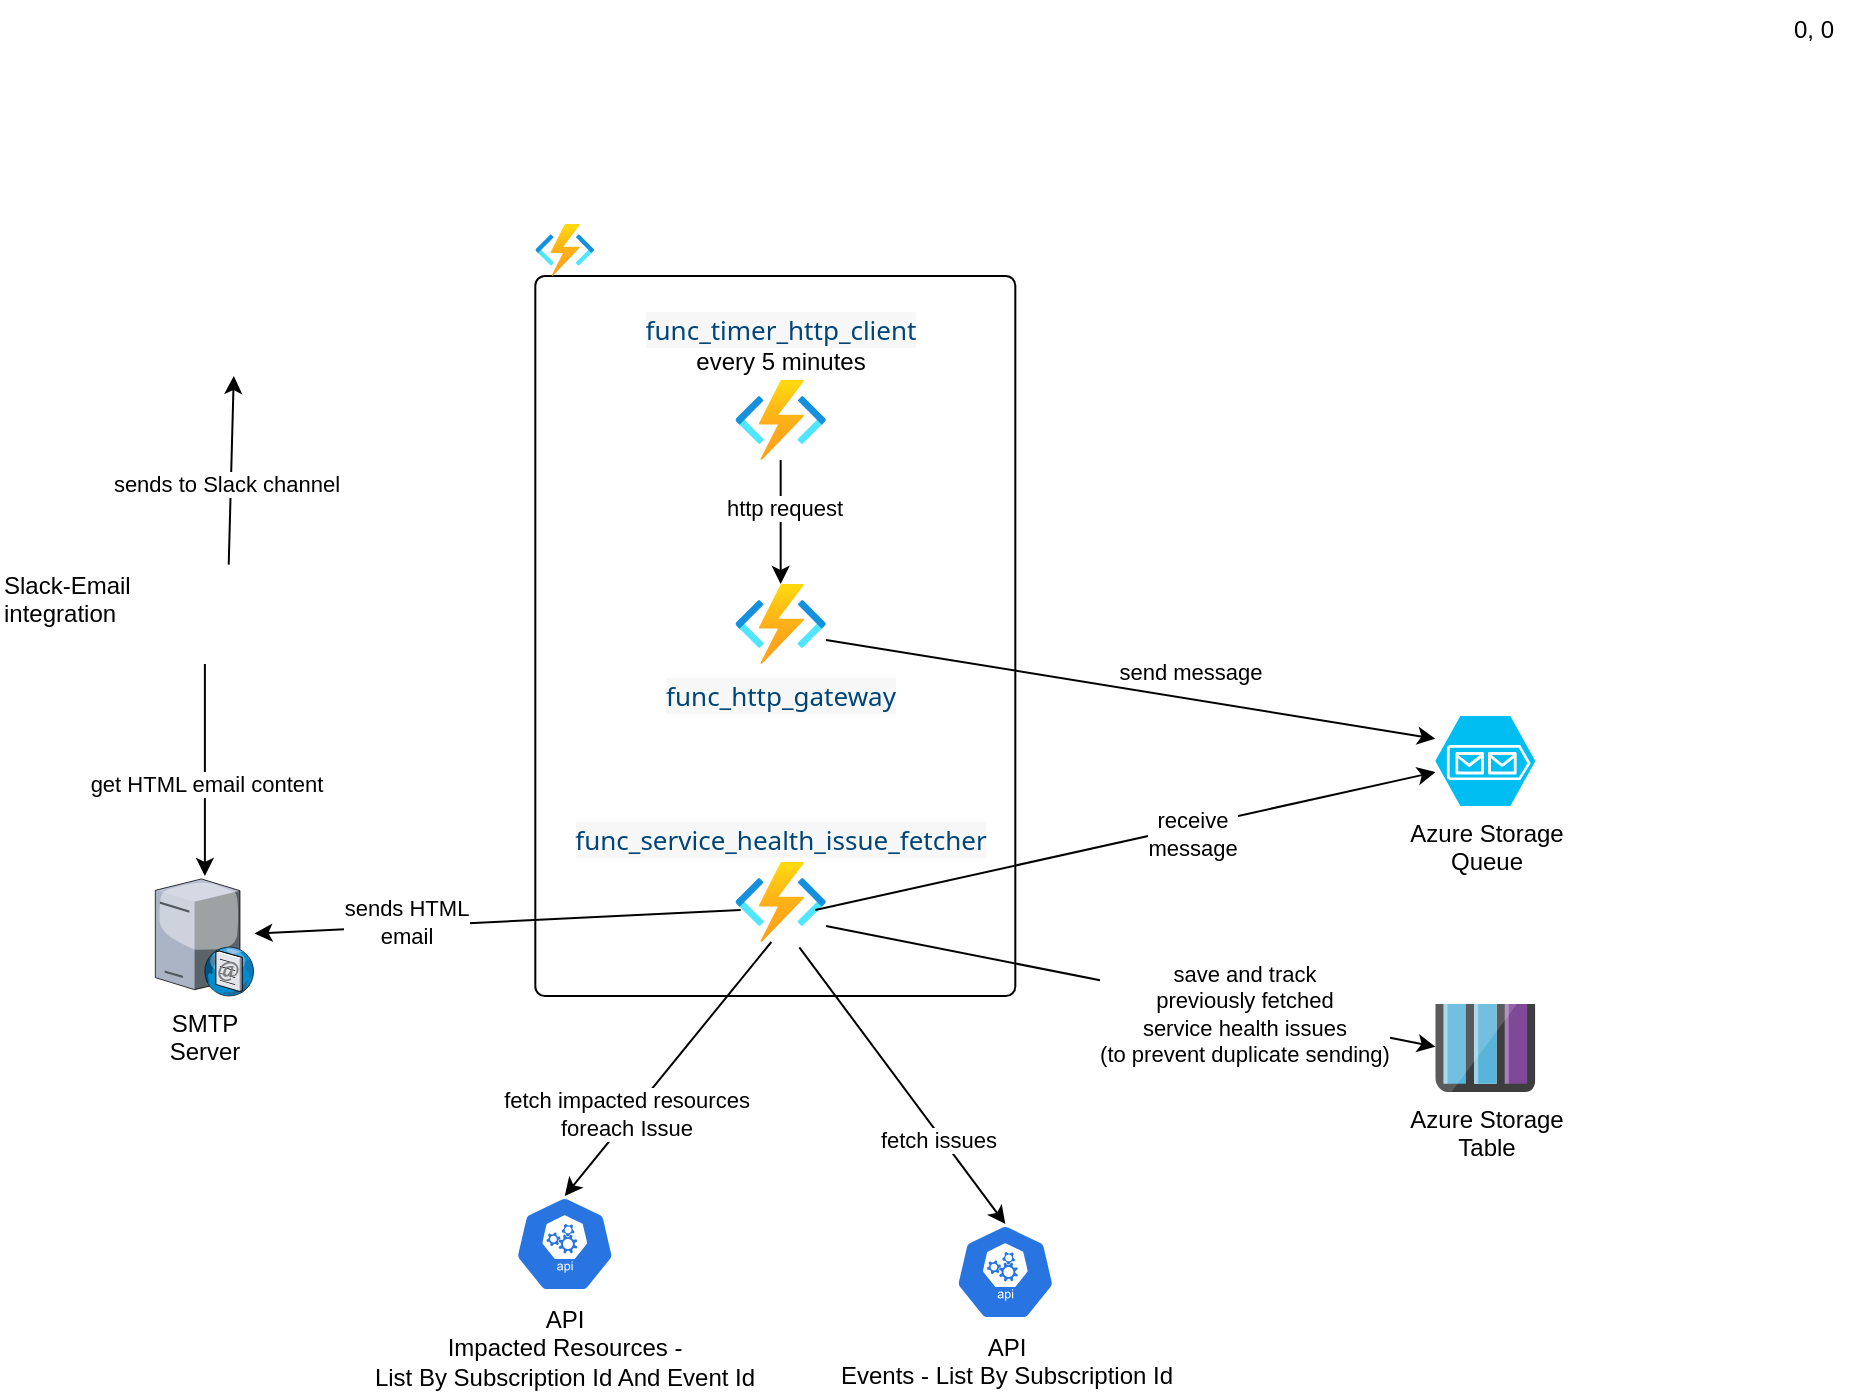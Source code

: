 <mxfile version="22.1.2" type="device">
  <diagram name="Page-1" id="G8UrM7M67HIisbb6Z9TN">
    <mxGraphModel dx="1966" dy="828" grid="0" gridSize="10" guides="1" tooltips="1" connect="1" arrows="1" fold="1" page="1" pageScale="1" pageWidth="850" pageHeight="1100" math="0" shadow="0">
      <root>
        <mxCell id="0" />
        <mxCell id="1" parent="0" />
        <mxCell id="Y3nDfySXwRAaGiWAtd1p-7" value="" style="rounded=1;whiteSpace=wrap;html=1;fillColor=none;shadow=0;glass=1;arcSize=2;" vertex="1" parent="1">
          <mxGeometry x="-541.34" y="222" width="240" height="360" as="geometry" />
        </mxCell>
        <mxCell id="WxOFqhejSJ8d4apdW_I4-80" value="0, 0" style="text;html=1;strokeColor=none;fillColor=none;align=center;verticalAlign=middle;whiteSpace=wrap;rounded=0;" parent="1" vertex="1">
          <mxGeometry x="67.66" y="84" width="60" height="30" as="geometry" />
        </mxCell>
        <mxCell id="Y3nDfySXwRAaGiWAtd1p-1" value="&lt;a style=&quot;font-family: &amp;quot;Segoe UI&amp;quot;, &amp;quot;Segoe UI Web (West European)&amp;quot;, &amp;quot;Segoe UI&amp;quot;, -apple-system, BlinkMacSystemFont, Roboto, &amp;quot;Helvetica Neue&amp;quot;, sans-serif; -webkit-font-smoothing: antialiased; font-size: 13px; color: rgb(0, 69, 120); outline: none; text-decoration-line: none; line-height: 18px; text-align: left; background-color: rgb(247, 247, 247);&quot; class=&quot;ms-Link root-308&quot; href=&quot;https://portal.azure.com/#blade/WebsitesExtension/FunctionTabMenuBlade/resourceId/%2Fsubscriptions%2Fd8732e82-febd-4b92-b1ed-8fbce80a9ad8%2FresourceGroups%2Frg-service-health-devtest%2Fproviders%2FMicrosoft.Web%2Fsites%2Ffunc-service-health-integrator%2Ffunctions%2Ffunc_http_gateway&quot;&gt;func_http_gateway&lt;/a&gt;" style="image;aspect=fixed;html=1;points=[];align=center;fontSize=12;image=img/lib/azure2/compute/Function_Apps.svg;" vertex="1" parent="1">
          <mxGeometry x="-441.34" y="376" width="45.34" height="40" as="geometry" />
        </mxCell>
        <mxCell id="Y3nDfySXwRAaGiWAtd1p-2" value="API&lt;br&gt;Events - List By Subscription Id" style="sketch=0;html=1;dashed=0;whitespace=wrap;fillColor=#2875E2;strokeColor=#ffffff;points=[[0.005,0.63,0],[0.1,0.2,0],[0.9,0.2,0],[0.5,0,0],[0.995,0.63,0],[0.72,0.99,0],[0.5,1,0],[0.28,0.99,0]];verticalLabelPosition=bottom;align=center;verticalAlign=top;shape=mxgraph.kubernetes.icon;prIcon=api" vertex="1" parent="1">
          <mxGeometry x="-331.34" y="696" width="50" height="48" as="geometry" />
        </mxCell>
        <mxCell id="Y3nDfySXwRAaGiWAtd1p-3" value="&lt;a style=&quot;font-family: &amp;quot;Segoe UI&amp;quot;, &amp;quot;Segoe UI Web (West European)&amp;quot;, &amp;quot;Segoe UI&amp;quot;, -apple-system, BlinkMacSystemFont, Roboto, &amp;quot;Helvetica Neue&amp;quot;, sans-serif; -webkit-font-smoothing: antialiased; font-size: 13px; color: rgb(0, 69, 120); outline: none; text-decoration-line: none; line-height: 18px; text-align: left; background-color: rgb(247, 247, 247);&quot; class=&quot;ms-Link root-308&quot; href=&quot;https://portal.azure.com/#blade/WebsitesExtension/FunctionTabMenuBlade/resourceId/%2Fsubscriptions%2Fd8732e82-febd-4b92-b1ed-8fbce80a9ad8%2FresourceGroups%2Frg-service-health-devtest%2Fproviders%2FMicrosoft.Web%2Fsites%2Ffunc-service-health-integrator%2Ffunctions%2Ffunc_service_health_issue_fetcher&quot;&gt;func_service_health_issue_fetcher&lt;/a&gt;" style="image;aspect=fixed;html=1;points=[];align=center;fontSize=12;image=img/lib/azure2/compute/Function_Apps.svg;labelPosition=center;verticalLabelPosition=top;verticalAlign=bottom;" vertex="1" parent="1">
          <mxGeometry x="-441.34" y="515" width="45.34" height="40" as="geometry" />
        </mxCell>
        <mxCell id="Y3nDfySXwRAaGiWAtd1p-5" value="&lt;a style=&quot;font-family: &amp;quot;Segoe UI&amp;quot;, &amp;quot;Segoe UI Web (West European)&amp;quot;, &amp;quot;Segoe UI&amp;quot;, -apple-system, BlinkMacSystemFont, Roboto, &amp;quot;Helvetica Neue&amp;quot;, sans-serif; -webkit-font-smoothing: antialiased; font-size: 13px; color: rgb(0, 69, 120); outline: none; text-decoration-line: none; line-height: 18px; text-align: left; background-color: rgb(247, 247, 247);&quot; tabindex=&quot;-1&quot; class=&quot;ms-Link root-308&quot; href=&quot;https://portal.azure.com/#blade/WebsitesExtension/FunctionTabMenuBlade/resourceId/%2Fsubscriptions%2Fd8732e82-febd-4b92-b1ed-8fbce80a9ad8%2FresourceGroups%2Frg-service-health-devtest%2Fproviders%2FMicrosoft.Web%2Fsites%2Ffunc-service-health-integrator%2Ffunctions%2Ffunc_timer_http_client&quot;&gt;func_timer_http_client&lt;/a&gt;&lt;br&gt;every 5 minutes" style="image;aspect=fixed;html=1;points=[];align=center;fontSize=12;image=img/lib/azure2/compute/Function_Apps.svg;labelPosition=center;verticalLabelPosition=top;verticalAlign=bottom;" vertex="1" parent="1">
          <mxGeometry x="-441.34" y="274" width="45.34" height="40" as="geometry" />
        </mxCell>
        <mxCell id="Y3nDfySXwRAaGiWAtd1p-6" value="API&lt;br&gt;Impacted Resources -&lt;br&gt;List By Subscription Id And Event Id" style="sketch=0;html=1;dashed=0;whitespace=wrap;fillColor=#2875E2;strokeColor=#ffffff;points=[[0.005,0.63,0],[0.1,0.2,0],[0.9,0.2,0],[0.5,0,0],[0.995,0.63,0],[0.72,0.99,0],[0.5,1,0],[0.28,0.99,0]];verticalLabelPosition=bottom;align=center;verticalAlign=top;shape=mxgraph.kubernetes.icon;prIcon=api" vertex="1" parent="1">
          <mxGeometry x="-551.61" y="682" width="50" height="48" as="geometry" />
        </mxCell>
        <mxCell id="Y3nDfySXwRAaGiWAtd1p-8" value="" style="image;aspect=fixed;html=1;points=[];align=center;fontSize=12;image=img/lib/azure2/compute/Function_Apps.svg;" vertex="1" parent="1">
          <mxGeometry x="-541.34" y="196" width="29.47" height="26" as="geometry" />
        </mxCell>
        <mxCell id="Y3nDfySXwRAaGiWAtd1p-9" style="edgeStyle=orthogonalEdgeStyle;rounded=0;orthogonalLoop=1;jettySize=auto;html=1;" edge="1" parent="1" source="Y3nDfySXwRAaGiWAtd1p-5" target="Y3nDfySXwRAaGiWAtd1p-1">
          <mxGeometry relative="1" as="geometry" />
        </mxCell>
        <mxCell id="Y3nDfySXwRAaGiWAtd1p-41" value="http request" style="edgeLabel;html=1;align=center;verticalAlign=middle;resizable=0;points=[];" vertex="1" connectable="0" parent="Y3nDfySXwRAaGiWAtd1p-9">
          <mxGeometry x="-0.192" y="1" relative="1" as="geometry">
            <mxPoint y="-1" as="offset" />
          </mxGeometry>
        </mxCell>
        <mxCell id="Y3nDfySXwRAaGiWAtd1p-10" value="Azure Storage&lt;br&gt;Queue" style="verticalLabelPosition=bottom;html=1;verticalAlign=top;align=center;strokeColor=none;fillColor=#00BEF2;shape=mxgraph.azure.storage_queue;" vertex="1" parent="1">
          <mxGeometry x="-91.34" y="442" width="50" height="45" as="geometry" />
        </mxCell>
        <mxCell id="Y3nDfySXwRAaGiWAtd1p-11" value="Azure Storage&lt;br&gt;Table" style="image;sketch=0;aspect=fixed;html=1;points=[];align=center;fontSize=12;image=img/lib/mscae/Queues_Storage.svg;" vertex="1" parent="1">
          <mxGeometry x="-91.34" y="586" width="50" height="44" as="geometry" />
        </mxCell>
        <mxCell id="Y3nDfySXwRAaGiWAtd1p-14" value="" style="endArrow=classic;html=1;rounded=0;entryX=0;entryY=0.252;entryDx=0;entryDy=0;entryPerimeter=0;exitX=1;exitY=0.7;exitDx=0;exitDy=0;exitPerimeter=0;" edge="1" parent="1" source="Y3nDfySXwRAaGiWAtd1p-1" target="Y3nDfySXwRAaGiWAtd1p-10">
          <mxGeometry width="50" height="50" relative="1" as="geometry">
            <mxPoint x="-331.34" y="502" as="sourcePoint" />
            <mxPoint x="-281.34" y="452" as="targetPoint" />
          </mxGeometry>
        </mxCell>
        <mxCell id="Y3nDfySXwRAaGiWAtd1p-15" value="send message" style="edgeLabel;html=1;align=center;verticalAlign=middle;resizable=0;points=[];" vertex="1" connectable="0" parent="Y3nDfySXwRAaGiWAtd1p-14">
          <mxGeometry x="0.248" y="-1" relative="1" as="geometry">
            <mxPoint x="-8" y="-16" as="offset" />
          </mxGeometry>
        </mxCell>
        <mxCell id="Y3nDfySXwRAaGiWAtd1p-16" value="" style="endArrow=classic;html=1;rounded=0;exitX=0.882;exitY=0.6;exitDx=0;exitDy=0;exitPerimeter=0;" edge="1" parent="1" source="Y3nDfySXwRAaGiWAtd1p-3" target="Y3nDfySXwRAaGiWAtd1p-10">
          <mxGeometry width="50" height="50" relative="1" as="geometry">
            <mxPoint x="-386.34" y="430" as="sourcePoint" />
            <mxPoint x="-201.34" y="473" as="targetPoint" />
          </mxGeometry>
        </mxCell>
        <mxCell id="Y3nDfySXwRAaGiWAtd1p-20" value="receive&lt;br&gt;message" style="edgeLabel;html=1;align=center;verticalAlign=middle;resizable=0;points=[];" vertex="1" connectable="0" parent="Y3nDfySXwRAaGiWAtd1p-16">
          <mxGeometry x="0.472" y="2" relative="1" as="geometry">
            <mxPoint x="-39" y="14" as="offset" />
          </mxGeometry>
        </mxCell>
        <mxCell id="Y3nDfySXwRAaGiWAtd1p-21" value="" style="endArrow=classic;html=1;rounded=0;exitX=1;exitY=0.8;exitDx=0;exitDy=0;exitPerimeter=0;entryX=0;entryY=0.485;entryDx=0;entryDy=0;entryPerimeter=0;" edge="1" parent="1" source="Y3nDfySXwRAaGiWAtd1p-3" target="Y3nDfySXwRAaGiWAtd1p-11">
          <mxGeometry width="50" height="50" relative="1" as="geometry">
            <mxPoint x="-391.34" y="556" as="sourcePoint" />
            <mxPoint x="-201.34" y="493" as="targetPoint" />
          </mxGeometry>
        </mxCell>
        <mxCell id="Y3nDfySXwRAaGiWAtd1p-23" value="save and track&lt;br&gt;previously fetched&lt;br&gt;service health issues&lt;br&gt;(to prevent duplicate sending)" style="edgeLabel;html=1;align=center;verticalAlign=middle;resizable=0;points=[];" vertex="1" connectable="0" parent="Y3nDfySXwRAaGiWAtd1p-21">
          <mxGeometry x="0.376" y="-2" relative="1" as="geometry">
            <mxPoint as="offset" />
          </mxGeometry>
        </mxCell>
        <mxCell id="Y3nDfySXwRAaGiWAtd1p-24" value="" style="endArrow=classic;html=1;rounded=0;exitX=0.397;exitY=1;exitDx=0;exitDy=0;exitPerimeter=0;entryX=0.5;entryY=0;entryDx=0;entryDy=0;entryPerimeter=0;" edge="1" parent="1" source="Y3nDfySXwRAaGiWAtd1p-3" target="Y3nDfySXwRAaGiWAtd1p-6">
          <mxGeometry width="50" height="50" relative="1" as="geometry">
            <mxPoint x="-386.34" y="564" as="sourcePoint" />
            <mxPoint x="-141.34" y="605" as="targetPoint" />
          </mxGeometry>
        </mxCell>
        <mxCell id="Y3nDfySXwRAaGiWAtd1p-25" value="fetch impacted resources&lt;br&gt;foreach Issue" style="edgeLabel;html=1;align=center;verticalAlign=middle;resizable=0;points=[];" vertex="1" connectable="0" parent="Y3nDfySXwRAaGiWAtd1p-24">
          <mxGeometry x="0.376" y="-2" relative="1" as="geometry">
            <mxPoint as="offset" />
          </mxGeometry>
        </mxCell>
        <mxCell id="Y3nDfySXwRAaGiWAtd1p-26" value="" style="endArrow=classic;html=1;rounded=0;exitX=0.706;exitY=1.067;exitDx=0;exitDy=0;exitPerimeter=0;entryX=0.5;entryY=0;entryDx=0;entryDy=0;entryPerimeter=0;" edge="1" parent="1" source="Y3nDfySXwRAaGiWAtd1p-3" target="Y3nDfySXwRAaGiWAtd1p-2">
          <mxGeometry width="50" height="50" relative="1" as="geometry">
            <mxPoint x="-413.34" y="572" as="sourcePoint" />
            <mxPoint x="-501.34" y="692" as="targetPoint" />
          </mxGeometry>
        </mxCell>
        <mxCell id="Y3nDfySXwRAaGiWAtd1p-27" value="fetch issues" style="edgeLabel;html=1;align=center;verticalAlign=middle;resizable=0;points=[];" vertex="1" connectable="0" parent="Y3nDfySXwRAaGiWAtd1p-26">
          <mxGeometry x="0.376" y="-2" relative="1" as="geometry">
            <mxPoint as="offset" />
          </mxGeometry>
        </mxCell>
        <mxCell id="Y3nDfySXwRAaGiWAtd1p-28" value="SMTP&lt;br&gt;Server" style="verticalLabelPosition=bottom;sketch=0;aspect=fixed;html=1;verticalAlign=top;strokeColor=none;align=center;outlineConnect=0;shape=mxgraph.citrix.smtp_server;" vertex="1" parent="1">
          <mxGeometry x="-731.34" y="522" width="49.57" height="60" as="geometry" />
        </mxCell>
        <mxCell id="Y3nDfySXwRAaGiWAtd1p-29" value="" style="endArrow=classic;html=1;rounded=0;exitX=0.059;exitY=0.6;exitDx=0;exitDy=0;exitPerimeter=0;" edge="1" parent="1" source="Y3nDfySXwRAaGiWAtd1p-3" target="Y3nDfySXwRAaGiWAtd1p-28">
          <mxGeometry width="50" height="50" relative="1" as="geometry">
            <mxPoint x="-413.34" y="572" as="sourcePoint" />
            <mxPoint x="-516.34" y="692" as="targetPoint" />
          </mxGeometry>
        </mxCell>
        <mxCell id="Y3nDfySXwRAaGiWAtd1p-30" value="sends HTML&lt;br&gt;email" style="edgeLabel;html=1;align=center;verticalAlign=middle;resizable=0;points=[];" vertex="1" connectable="0" parent="Y3nDfySXwRAaGiWAtd1p-29">
          <mxGeometry x="0.376" y="-2" relative="1" as="geometry">
            <mxPoint as="offset" />
          </mxGeometry>
        </mxCell>
        <mxCell id="Y3nDfySXwRAaGiWAtd1p-32" value="" style="endArrow=classic;html=1;rounded=0;exitX=0.5;exitY=1;exitDx=0;exitDy=0;" edge="1" parent="1" source="Y3nDfySXwRAaGiWAtd1p-31" target="Y3nDfySXwRAaGiWAtd1p-28">
          <mxGeometry width="50" height="50" relative="1" as="geometry">
            <mxPoint x="-428.34" y="556" as="sourcePoint" />
            <mxPoint x="-671.34" y="561" as="targetPoint" />
          </mxGeometry>
        </mxCell>
        <mxCell id="Y3nDfySXwRAaGiWAtd1p-33" value="get HTML email content" style="edgeLabel;html=1;align=center;verticalAlign=middle;resizable=0;points=[];" vertex="1" connectable="0" parent="Y3nDfySXwRAaGiWAtd1p-32">
          <mxGeometry x="0.376" y="-2" relative="1" as="geometry">
            <mxPoint x="2" y="-13" as="offset" />
          </mxGeometry>
        </mxCell>
        <mxCell id="Y3nDfySXwRAaGiWAtd1p-34" value="" style="shape=image;verticalLabelPosition=bottom;labelBackgroundColor=default;verticalAlign=top;aspect=fixed;imageAspect=0;image=https://d34u8crftukxnk.cloudfront.net/slackpress/prod/sites/6/EDU-Channels-hero%402x.jpg;" vertex="1" parent="1">
          <mxGeometry x="-722.11" y="212" width="60" height="60" as="geometry" />
        </mxCell>
        <mxCell id="Y3nDfySXwRAaGiWAtd1p-35" value="" style="endArrow=classic;html=1;rounded=0;exitX=0.634;exitY=0.006;exitDx=0;exitDy=0;entryX=0.5;entryY=1;entryDx=0;entryDy=0;exitPerimeter=0;" edge="1" parent="1" source="Y3nDfySXwRAaGiWAtd1p-31" target="Y3nDfySXwRAaGiWAtd1p-34">
          <mxGeometry width="50" height="50" relative="1" as="geometry">
            <mxPoint x="-696.34" y="426" as="sourcePoint" />
            <mxPoint x="-696.34" y="532" as="targetPoint" />
          </mxGeometry>
        </mxCell>
        <mxCell id="Y3nDfySXwRAaGiWAtd1p-38" value="sends to Slack channel" style="edgeLabel;html=1;align=center;verticalAlign=middle;resizable=0;points=[];" vertex="1" connectable="0" parent="Y3nDfySXwRAaGiWAtd1p-35">
          <mxGeometry x="-0.147" y="3" relative="1" as="geometry">
            <mxPoint as="offset" />
          </mxGeometry>
        </mxCell>
        <mxCell id="Y3nDfySXwRAaGiWAtd1p-31" value="" style="shape=image;verticalLabelPosition=bottom;labelBackgroundColor=default;verticalAlign=top;aspect=fixed;imageAspect=0;image=https://1000logos.net/wp-content/uploads/2021/06/Slack-logo.png;container=0;" vertex="1" parent="1">
          <mxGeometry x="-751" y="366" width="88.89" height="50" as="geometry" />
        </mxCell>
        <mxCell id="Y3nDfySXwRAaGiWAtd1p-39" value="&lt;span style=&quot;color: rgb(0, 0, 0); font-family: Helvetica; font-size: 12px; font-style: normal; font-variant-ligatures: normal; font-variant-caps: normal; font-weight: 400; letter-spacing: normal; orphans: 2; text-align: center; text-indent: 0px; text-transform: none; widows: 2; word-spacing: 0px; -webkit-text-stroke-width: 0px; background-color: rgb(255, 255, 255); text-decoration-thickness: initial; text-decoration-style: initial; text-decoration-color: initial; float: none; display: inline !important;&quot;&gt;Slack-Email integration&lt;/span&gt;" style="text;whiteSpace=wrap;html=1;container=0;" vertex="1" parent="1">
          <mxGeometry x="-809" y="363" width="70" height="40" as="geometry" />
        </mxCell>
      </root>
    </mxGraphModel>
  </diagram>
</mxfile>
